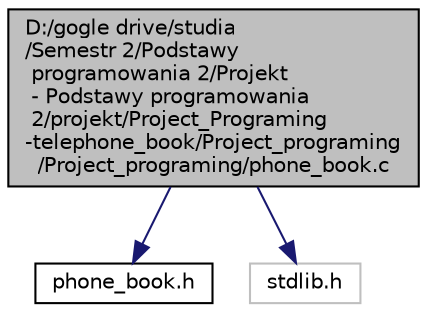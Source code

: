 digraph "D:/gogle drive/studia/Semestr  2/Podstawy programowania 2/Projekt - Podstawy programowania 2/projekt/Project_Programing-telephone_book/Project_programing/Project_programing/phone_book.c"
{
 // LATEX_PDF_SIZE
  edge [fontname="Helvetica",fontsize="10",labelfontname="Helvetica",labelfontsize="10"];
  node [fontname="Helvetica",fontsize="10",shape=record];
  Node1 [label="D:/gogle drive/studia\l/Semestr  2/Podstawy\l programowania 2/Projekt\l - Podstawy programowania\l 2/projekt/Project_Programing\l-telephone_book/Project_programing\l/Project_programing/phone_book.c",height=0.2,width=0.4,color="black", fillcolor="grey75", style="filled", fontcolor="black",tooltip="plik zaweira funkjce do oblsugi elemntow listy"];
  Node1 -> Node2 [color="midnightblue",fontsize="10",style="solid",fontname="Helvetica"];
  Node2 [label="phone_book.h",height=0.2,width=0.4,color="black", fillcolor="white", style="filled",URL="$phone__book_8h.html",tooltip="plik nagłowkowki bibliteki łączacej wszystkie pliki programu"];
  Node1 -> Node3 [color="midnightblue",fontsize="10",style="solid",fontname="Helvetica"];
  Node3 [label="stdlib.h",height=0.2,width=0.4,color="grey75", fillcolor="white", style="filled",tooltip=" "];
}

